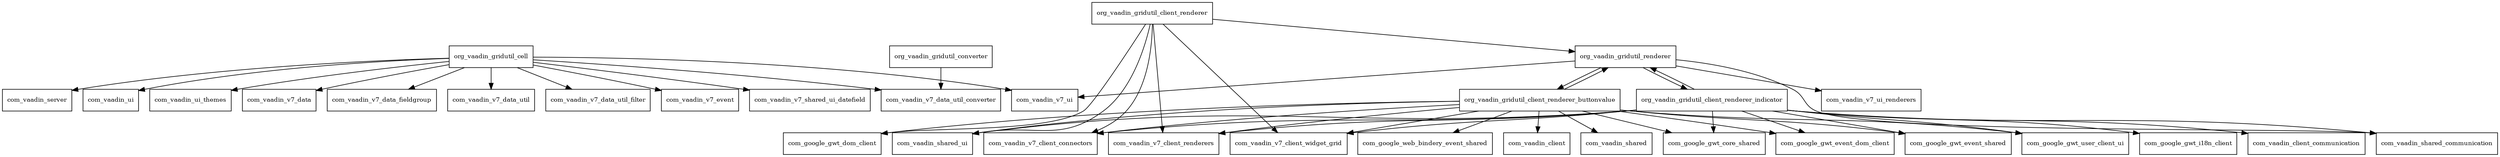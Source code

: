 digraph vaadin_grid_util_1_2_0_hack23v7vaadin8r3_package_dependencies {
  node [shape = box, fontsize=10.0];
  org_vaadin_gridutil_cell -> com_vaadin_server;
  org_vaadin_gridutil_cell -> com_vaadin_ui;
  org_vaadin_gridutil_cell -> com_vaadin_ui_themes;
  org_vaadin_gridutil_cell -> com_vaadin_v7_data;
  org_vaadin_gridutil_cell -> com_vaadin_v7_data_fieldgroup;
  org_vaadin_gridutil_cell -> com_vaadin_v7_data_util;
  org_vaadin_gridutil_cell -> com_vaadin_v7_data_util_converter;
  org_vaadin_gridutil_cell -> com_vaadin_v7_data_util_filter;
  org_vaadin_gridutil_cell -> com_vaadin_v7_event;
  org_vaadin_gridutil_cell -> com_vaadin_v7_shared_ui_datefield;
  org_vaadin_gridutil_cell -> com_vaadin_v7_ui;
  org_vaadin_gridutil_client_renderer -> com_google_gwt_dom_client;
  org_vaadin_gridutil_client_renderer -> com_vaadin_shared_ui;
  org_vaadin_gridutil_client_renderer -> com_vaadin_v7_client_connectors;
  org_vaadin_gridutil_client_renderer -> com_vaadin_v7_client_renderers;
  org_vaadin_gridutil_client_renderer -> com_vaadin_v7_client_widget_grid;
  org_vaadin_gridutil_client_renderer -> org_vaadin_gridutil_renderer;
  org_vaadin_gridutil_client_renderer_buttonvalue -> com_google_gwt_core_shared;
  org_vaadin_gridutil_client_renderer_buttonvalue -> com_google_gwt_dom_client;
  org_vaadin_gridutil_client_renderer_buttonvalue -> com_google_gwt_event_dom_client;
  org_vaadin_gridutil_client_renderer_buttonvalue -> com_google_gwt_event_shared;
  org_vaadin_gridutil_client_renderer_buttonvalue -> com_google_gwt_user_client_ui;
  org_vaadin_gridutil_client_renderer_buttonvalue -> com_google_web_bindery_event_shared;
  org_vaadin_gridutil_client_renderer_buttonvalue -> com_vaadin_client;
  org_vaadin_gridutil_client_renderer_buttonvalue -> com_vaadin_shared;
  org_vaadin_gridutil_client_renderer_buttonvalue -> com_vaadin_shared_ui;
  org_vaadin_gridutil_client_renderer_buttonvalue -> com_vaadin_v7_client_connectors;
  org_vaadin_gridutil_client_renderer_buttonvalue -> com_vaadin_v7_client_renderers;
  org_vaadin_gridutil_client_renderer_buttonvalue -> com_vaadin_v7_client_widget_grid;
  org_vaadin_gridutil_client_renderer_buttonvalue -> org_vaadin_gridutil_renderer;
  org_vaadin_gridutil_client_renderer_indicator -> com_google_gwt_core_shared;
  org_vaadin_gridutil_client_renderer_indicator -> com_google_gwt_event_dom_client;
  org_vaadin_gridutil_client_renderer_indicator -> com_google_gwt_event_shared;
  org_vaadin_gridutil_client_renderer_indicator -> com_google_gwt_i18n_client;
  org_vaadin_gridutil_client_renderer_indicator -> com_google_gwt_user_client_ui;
  org_vaadin_gridutil_client_renderer_indicator -> com_vaadin_client_communication;
  org_vaadin_gridutil_client_renderer_indicator -> com_vaadin_shared_communication;
  org_vaadin_gridutil_client_renderer_indicator -> com_vaadin_shared_ui;
  org_vaadin_gridutil_client_renderer_indicator -> com_vaadin_v7_client_connectors;
  org_vaadin_gridutil_client_renderer_indicator -> com_vaadin_v7_client_renderers;
  org_vaadin_gridutil_client_renderer_indicator -> com_vaadin_v7_client_widget_grid;
  org_vaadin_gridutil_client_renderer_indicator -> org_vaadin_gridutil_renderer;
  org_vaadin_gridutil_converter -> com_vaadin_v7_data_util_converter;
  org_vaadin_gridutil_renderer -> com_vaadin_shared_communication;
  org_vaadin_gridutil_renderer -> com_vaadin_v7_ui;
  org_vaadin_gridutil_renderer -> com_vaadin_v7_ui_renderers;
  org_vaadin_gridutil_renderer -> org_vaadin_gridutil_client_renderer_buttonvalue;
  org_vaadin_gridutil_renderer -> org_vaadin_gridutil_client_renderer_indicator;
}
